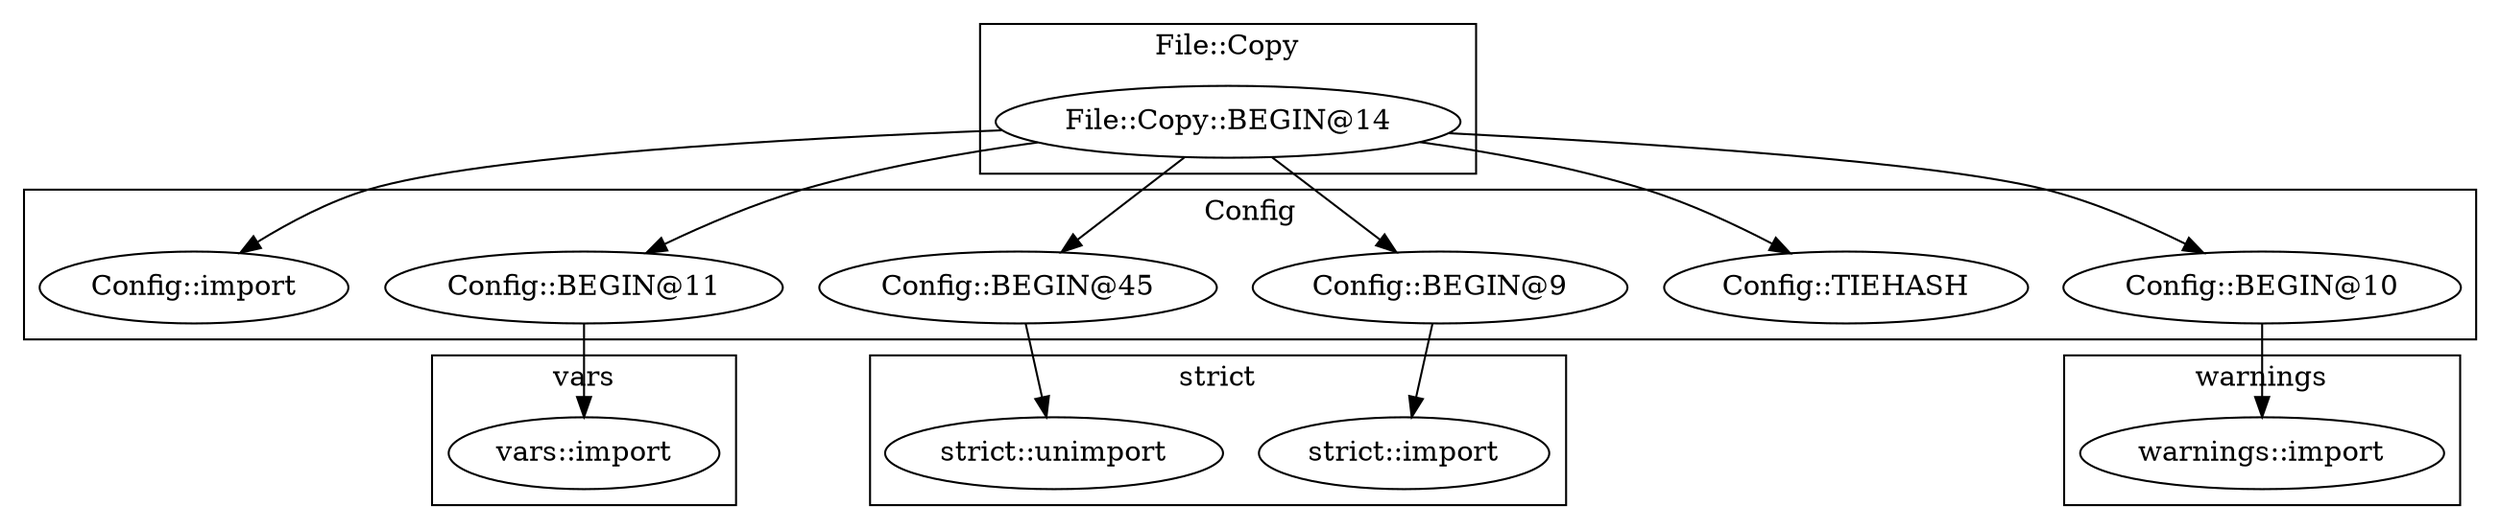 digraph {
graph [overlap=false]
subgraph cluster_File_Copy {
	label="File::Copy";
	"File::Copy::BEGIN@14";
}
subgraph cluster_warnings {
	label="warnings";
	"warnings::import";
}
subgraph cluster_vars {
	label="vars";
	"vars::import";
}
subgraph cluster_Config {
	label="Config";
	"Config::BEGIN@11";
	"Config::TIEHASH";
	"Config::BEGIN@45";
	"Config::BEGIN@10";
	"Config::BEGIN@9";
	"Config::import";
}
subgraph cluster_strict {
	label="strict";
	"strict::import";
	"strict::unimport";
}
"File::Copy::BEGIN@14" -> "Config::BEGIN@45";
"File::Copy::BEGIN@14" -> "Config::TIEHASH";
"File::Copy::BEGIN@14" -> "Config::import";
"File::Copy::BEGIN@14" -> "Config::BEGIN@10";
"File::Copy::BEGIN@14" -> "Config::BEGIN@9";
"Config::BEGIN@11" -> "vars::import";
"Config::BEGIN@45" -> "strict::unimport";
"Config::BEGIN@10" -> "warnings::import";
"File::Copy::BEGIN@14" -> "Config::BEGIN@11";
"Config::BEGIN@9" -> "strict::import";
}
